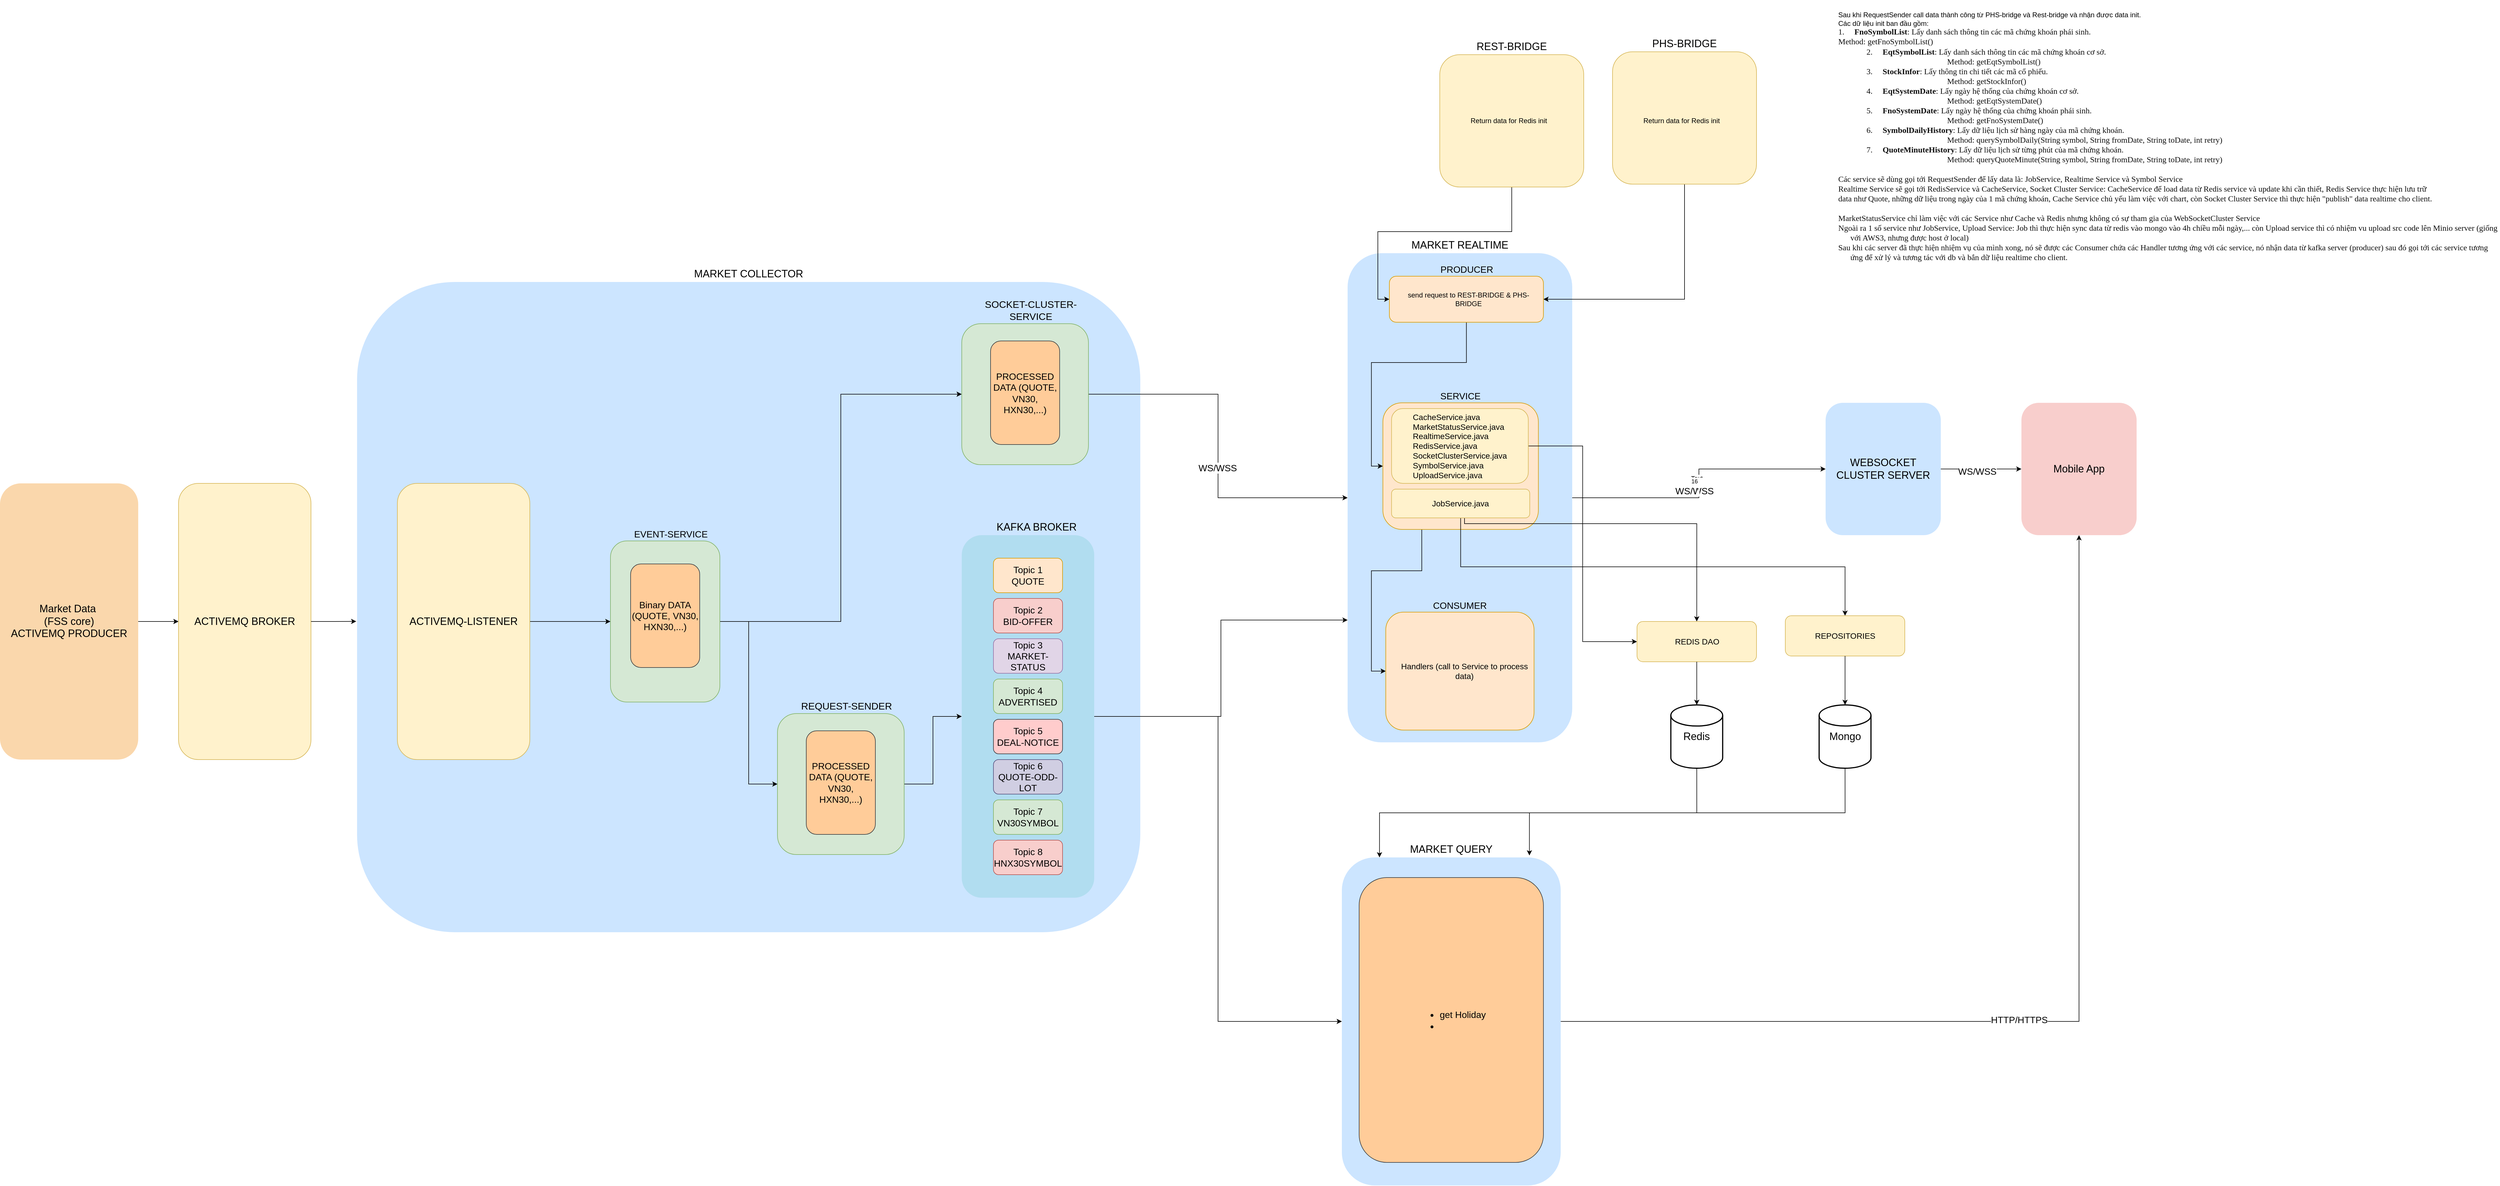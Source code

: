 <mxfile version="24.7.6">
  <diagram name="Page-1" id="IwSSLwuOnNOyw23XbFBf">
    <mxGraphModel dx="1876" dy="2821" grid="1" gridSize="10" guides="1" tooltips="1" connect="1" arrows="1" fold="1" page="1" pageScale="1" pageWidth="850" pageHeight="1100" background="none" math="0" shadow="0">
      <root>
        <mxCell id="0" />
        <mxCell id="1" parent="0" />
        <mxCell id="Mps03B1op9807FFeRRug-32" value="MARKET COLLECTOR" style="rounded=1;whiteSpace=wrap;html=1;labelPosition=center;verticalLabelPosition=top;align=center;verticalAlign=bottom;fillColor=#cce5ff;strokeColor=none;fontSize=18;" parent="1" vertex="1">
          <mxGeometry x="-130" y="-1030" width="1360" height="1130" as="geometry" />
        </mxCell>
        <mxCell id="aQ8tFCb6InxpqliSWkUr-10" style="edgeStyle=orthogonalEdgeStyle;rounded=0;orthogonalLoop=1;jettySize=auto;html=1;exitX=1;exitY=0.5;exitDx=0;exitDy=0;entryX=0;entryY=0.5;entryDx=0;entryDy=0;" parent="1" source="Mps03B1op9807FFeRRug-23" target="Mps03B1op9807FFeRRug-27" edge="1">
          <mxGeometry relative="1" as="geometry" />
        </mxCell>
        <mxCell id="aQ8tFCb6InxpqliSWkUr-17" style="edgeStyle=orthogonalEdgeStyle;rounded=0;orthogonalLoop=1;jettySize=auto;html=1;exitX=1;exitY=0.5;exitDx=0;exitDy=0;entryX=0;entryY=0.5;entryDx=0;entryDy=0;" parent="1" source="Mps03B1op9807FFeRRug-23" target="aQ8tFCb6InxpqliSWkUr-11" edge="1">
          <mxGeometry relative="1" as="geometry" />
        </mxCell>
        <mxCell id="Mps03B1op9807FFeRRug-23" value="EVENT-SERVICE" style="rounded=1;whiteSpace=wrap;html=1;align=center;spacingLeft=20;labelPosition=center;verticalLabelPosition=top;verticalAlign=bottom;spacingTop=16;fillColor=#d5e8d4;strokeColor=#82b366;fontSize=16;" parent="1" vertex="1">
          <mxGeometry x="310" y="-580" width="190" height="280" as="geometry" />
        </mxCell>
        <mxCell id="aQ8tFCb6InxpqliSWkUr-16" style="edgeStyle=orthogonalEdgeStyle;rounded=0;orthogonalLoop=1;jettySize=auto;html=1;exitX=1;exitY=0.5;exitDx=0;exitDy=0;entryX=0;entryY=0.5;entryDx=0;entryDy=0;" parent="1" source="Mps03B1op9807FFeRRug-12" target="aQ8tFCb6InxpqliSWkUr-4" edge="1">
          <mxGeometry relative="1" as="geometry" />
        </mxCell>
        <mxCell id="ABIKayk7auJStOWmpBMS-6" style="edgeStyle=orthogonalEdgeStyle;rounded=0;orthogonalLoop=1;jettySize=auto;html=1;exitX=1;exitY=0.5;exitDx=0;exitDy=0;entryX=0;entryY=0.75;entryDx=0;entryDy=0;" parent="1" source="Mps03B1op9807FFeRRug-12" target="Mps03B1op9807FFeRRug-31" edge="1">
          <mxGeometry relative="1" as="geometry" />
        </mxCell>
        <mxCell id="Mps03B1op9807FFeRRug-12" value="KAFKA BROKER" style="rounded=1;whiteSpace=wrap;html=1;align=center;spacingLeft=30;labelPosition=center;verticalLabelPosition=top;verticalAlign=bottom;fillColor=#b1ddf0;strokeColor=none;fontSize=18;" parent="1" vertex="1">
          <mxGeometry x="920" y="-590" width="230" height="630" as="geometry" />
        </mxCell>
        <mxCell id="aQ8tFCb6InxpqliSWkUr-30" style="edgeStyle=orthogonalEdgeStyle;rounded=0;orthogonalLoop=1;jettySize=auto;html=1;exitX=1;exitY=0.5;exitDx=0;exitDy=0;entryX=0;entryY=0.5;entryDx=0;entryDy=0;" parent="1" source="Mps03B1op9807FFeRRug-1" target="aQ8tFCb6InxpqliSWkUr-20" edge="1">
          <mxGeometry relative="1" as="geometry" />
        </mxCell>
        <mxCell id="Mps03B1op9807FFeRRug-1" value="Market Data&amp;nbsp;&lt;br style=&quot;font-size: 18px;&quot;&gt;(FSS core)&lt;br&gt;ACTIVEMQ PRODUCER" style="rounded=1;whiteSpace=wrap;html=1;fillColor=#fad7ac;strokeColor=none;fontSize=18;" parent="1" vertex="1">
          <mxGeometry x="-750" y="-680" width="240" height="480" as="geometry" />
        </mxCell>
        <mxCell id="aQ8tFCb6InxpqliSWkUr-27" style="edgeStyle=orthogonalEdgeStyle;rounded=0;orthogonalLoop=1;jettySize=auto;html=1;exitX=1;exitY=0.5;exitDx=0;exitDy=0;entryX=0;entryY=0.5;entryDx=0;entryDy=0;" parent="1" source="Mps03B1op9807FFeRRug-2" target="Mps03B1op9807FFeRRug-23" edge="1">
          <mxGeometry relative="1" as="geometry" />
        </mxCell>
        <mxCell id="Mps03B1op9807FFeRRug-2" value="ACTIVEMQ-LISTENER" style="rounded=1;whiteSpace=wrap;html=1;fillColor=#fff2cc;strokeColor=#d6b656;fontSize=18;" parent="1" vertex="1">
          <mxGeometry x="-60" y="-680" width="230" height="480" as="geometry" />
        </mxCell>
        <mxCell id="Mps03B1op9807FFeRRug-3" value="Topic 1&lt;br style=&quot;font-size: 16px;&quot;&gt;QUOTE" style="rounded=1;whiteSpace=wrap;html=1;fillColor=#ffe6cc;strokeColor=#d79b00;fontSize=16;" parent="1" vertex="1">
          <mxGeometry x="975" y="-550" width="120" height="60" as="geometry" />
        </mxCell>
        <mxCell id="Mps03B1op9807FFeRRug-4" value="Topic 2&lt;br style=&quot;font-size: 16px;&quot;&gt;BID-OFFER" style="rounded=1;whiteSpace=wrap;html=1;fillColor=#f8cecc;strokeColor=#b85450;fontSize=16;" parent="1" vertex="1">
          <mxGeometry x="975" y="-480" width="120" height="60" as="geometry" />
        </mxCell>
        <mxCell id="Mps03B1op9807FFeRRug-5" value="Topic 4&lt;br style=&quot;font-size: 16px;&quot;&gt;ADVERTISED" style="rounded=1;whiteSpace=wrap;html=1;fillColor=#d5e8d4;strokeColor=#82b366;fontSize=16;" parent="1" vertex="1">
          <mxGeometry x="975" y="-340" width="120" height="60" as="geometry" />
        </mxCell>
        <mxCell id="Mps03B1op9807FFeRRug-6" value="Topic 5&lt;div style=&quot;font-size: 16px;&quot;&gt;DEAL-NOTICE&lt;/div&gt;" style="rounded=1;whiteSpace=wrap;html=1;fillColor=#ffcccc;strokeColor=#36393d;fontSize=16;" parent="1" vertex="1">
          <mxGeometry x="975" y="-270" width="120" height="60" as="geometry" />
        </mxCell>
        <mxCell id="Mps03B1op9807FFeRRug-7" value="Topic 3&lt;br style=&quot;font-size: 16px;&quot;&gt;MARKET-STATUS" style="rounded=1;whiteSpace=wrap;html=1;fillColor=#e1d5e7;strokeColor=#9673a6;fontSize=16;" parent="1" vertex="1">
          <mxGeometry x="975" y="-410" width="120" height="60" as="geometry" />
        </mxCell>
        <mxCell id="Mps03B1op9807FFeRRug-8" value="Topic 7&lt;br style=&quot;font-size: 16px;&quot;&gt;VN30SYMBOL" style="rounded=1;whiteSpace=wrap;html=1;fillColor=#d5e8d4;strokeColor=#82b366;fontSize=16;" parent="1" vertex="1">
          <mxGeometry x="975" y="-130" width="120" height="60" as="geometry" />
        </mxCell>
        <mxCell id="Mps03B1op9807FFeRRug-9" value="Topic 8&lt;br style=&quot;font-size: 16px;&quot;&gt;HNX30SYMBOL" style="rounded=1;whiteSpace=wrap;html=1;fillColor=#f8cecc;strokeColor=#b85450;fontSize=16;" parent="1" vertex="1">
          <mxGeometry x="975" y="-60" width="120" height="60" as="geometry" />
        </mxCell>
        <mxCell id="Mps03B1op9807FFeRRug-10" value="Topic 6&lt;br style=&quot;font-size: 16px;&quot;&gt;QUOTE-ODD-LOT" style="rounded=1;whiteSpace=wrap;html=1;fillColor=#d0cee2;strokeColor=#56517e;fontSize=16;" parent="1" vertex="1">
          <mxGeometry x="975" y="-200" width="120" height="60" as="geometry" />
        </mxCell>
        <mxCell id="aQ8tFCb6InxpqliSWkUr-15" style="edgeStyle=orthogonalEdgeStyle;rounded=0;orthogonalLoop=1;jettySize=auto;html=1;exitX=1;exitY=0.5;exitDx=0;exitDy=0;entryX=0;entryY=0.5;entryDx=0;entryDy=0;" parent="1" source="Mps03B1op9807FFeRRug-27" target="Mps03B1op9807FFeRRug-31" edge="1">
          <mxGeometry relative="1" as="geometry" />
        </mxCell>
        <mxCell id="zSeGYQOOE4H_qcUSw2iC-7" value="&lt;font style=&quot;font-size: 16px;&quot;&gt;WS/WSS&lt;/font&gt;" style="edgeLabel;html=1;align=center;verticalAlign=middle;resizable=0;points=[];labelBackgroundColor=default;" parent="aQ8tFCb6InxpqliSWkUr-15" vertex="1" connectable="0">
          <mxGeometry x="0.12" y="-1" relative="1" as="geometry">
            <mxPoint as="offset" />
          </mxGeometry>
        </mxCell>
        <mxCell id="Mps03B1op9807FFeRRug-27" value="SOCKET-CLUSTER-SERVICE" style="rounded=1;whiteSpace=wrap;html=1;align=center;spacingLeft=20;labelPosition=center;verticalLabelPosition=top;verticalAlign=bottom;spacingTop=16;fillColor=#d5e8d4;strokeColor=#82b366;fontSize=17;" parent="1" vertex="1">
          <mxGeometry x="920" y="-957.5" width="220" height="245" as="geometry" />
        </mxCell>
        <mxCell id="Mps03B1op9807FFeRRug-21" value="PROCESSED DATA (QUOTE, VN30, HXN30,...)" style="rounded=1;whiteSpace=wrap;html=1;fillColor=#ffcc99;strokeColor=#36393d;fontSize=16;" parent="1" vertex="1">
          <mxGeometry x="970" y="-927.5" width="120" height="180" as="geometry" />
        </mxCell>
        <mxCell id="Mps03B1op9807FFeRRug-30" value="Binary DATA (QUOTE, VN30, HXN30,...)" style="rounded=1;whiteSpace=wrap;html=1;fillColor=#ffcc99;strokeColor=#36393d;fontSize=16;" parent="1" vertex="1">
          <mxGeometry x="345" y="-540" width="120" height="180" as="geometry" />
        </mxCell>
        <mxCell id="zSeGYQOOE4H_qcUSw2iC-9" style="edgeStyle=orthogonalEdgeStyle;rounded=0;orthogonalLoop=1;jettySize=auto;html=1;exitX=1;exitY=0.5;exitDx=0;exitDy=0;entryX=0;entryY=0.5;entryDx=0;entryDy=0;" parent="1" source="Mps03B1op9807FFeRRug-31" target="zSeGYQOOE4H_qcUSw2iC-8" edge="1">
          <mxGeometry relative="1" as="geometry" />
        </mxCell>
        <mxCell id="zSeGYQOOE4H_qcUSw2iC-10" value="Text" style="edgeLabel;html=1;align=center;verticalAlign=middle;resizable=0;points=[];" parent="zSeGYQOOE4H_qcUSw2iC-9" vertex="1" connectable="0">
          <mxGeometry x="0.037" y="4" relative="1" as="geometry">
            <mxPoint as="offset" />
          </mxGeometry>
        </mxCell>
        <mxCell id="zSeGYQOOE4H_qcUSw2iC-11" value="&lt;font style=&quot;font-size: 10px;&quot;&gt;16&lt;/font&gt;&lt;div style=&quot;font-size: 16px;&quot;&gt;&lt;font style=&quot;font-size: 16px;&quot;&gt;WS/WSS&lt;/font&gt;&lt;/div&gt;" style="edgeLabel;html=1;align=center;verticalAlign=middle;resizable=0;points=[];" parent="zSeGYQOOE4H_qcUSw2iC-9" vertex="1" connectable="0">
          <mxGeometry x="-0.025" y="6" relative="1" as="geometry">
            <mxPoint x="-2" as="offset" />
          </mxGeometry>
        </mxCell>
        <mxCell id="ABIKayk7auJStOWmpBMS-3" value="`" style="edgeLabel;html=1;align=center;verticalAlign=middle;resizable=0;points=[];" parent="zSeGYQOOE4H_qcUSw2iC-9" vertex="1" connectable="0">
          <mxGeometry x="-0.025" y="-7" relative="1" as="geometry">
            <mxPoint x="-8" y="7" as="offset" />
          </mxGeometry>
        </mxCell>
        <mxCell id="Mps03B1op9807FFeRRug-31" value="MARKET REALTIME" style="rounded=1;whiteSpace=wrap;html=1;fillColor=#cce5ff;strokeColor=none;fontSize=18;labelPosition=center;verticalLabelPosition=top;align=center;verticalAlign=bottom;" parent="1" vertex="1">
          <mxGeometry x="1590" y="-1080" width="390" height="850" as="geometry" />
        </mxCell>
        <mxCell id="zSeGYQOOE4H_qcUSw2iC-15" style="edgeStyle=orthogonalEdgeStyle;rounded=0;orthogonalLoop=1;jettySize=auto;html=1;exitX=1;exitY=0.5;exitDx=0;exitDy=0;entryX=0.5;entryY=1;entryDx=0;entryDy=0;" parent="1" source="aQ8tFCb6InxpqliSWkUr-4" target="zSeGYQOOE4H_qcUSw2iC-12" edge="1">
          <mxGeometry relative="1" as="geometry" />
        </mxCell>
        <mxCell id="zSeGYQOOE4H_qcUSw2iC-16" value="&lt;font style=&quot;font-size: 16px;&quot;&gt;HTTP/HTTPS&lt;/font&gt;" style="edgeLabel;html=1;align=center;verticalAlign=middle;resizable=0;points=[];" parent="zSeGYQOOE4H_qcUSw2iC-15" vertex="1" connectable="0">
          <mxGeometry x="-0.088" y="3" relative="1" as="geometry">
            <mxPoint as="offset" />
          </mxGeometry>
        </mxCell>
        <mxCell id="aQ8tFCb6InxpqliSWkUr-4" value="MARKET QUERY" style="rounded=1;whiteSpace=wrap;html=1;fillColor=#cce5ff;strokeColor=none;fontSize=18;labelPosition=center;verticalLabelPosition=top;align=center;verticalAlign=bottom;" parent="1" vertex="1">
          <mxGeometry x="1580" y="-30" width="380" height="570" as="geometry" />
        </mxCell>
        <mxCell id="aQ8tFCb6InxpqliSWkUr-19" style="edgeStyle=orthogonalEdgeStyle;rounded=0;orthogonalLoop=1;jettySize=auto;html=1;exitX=1;exitY=0.5;exitDx=0;exitDy=0;" parent="1" source="aQ8tFCb6InxpqliSWkUr-11" target="Mps03B1op9807FFeRRug-12" edge="1">
          <mxGeometry relative="1" as="geometry" />
        </mxCell>
        <mxCell id="aQ8tFCb6InxpqliSWkUr-11" value="REQUEST-SENDER" style="rounded=1;whiteSpace=wrap;html=1;align=center;spacingLeft=20;labelPosition=center;verticalLabelPosition=top;verticalAlign=bottom;spacingTop=16;fillColor=#d5e8d4;strokeColor=#82b366;fontSize=17;" parent="1" vertex="1">
          <mxGeometry x="600" y="-280" width="220" height="245" as="geometry" />
        </mxCell>
        <mxCell id="aQ8tFCb6InxpqliSWkUr-12" value="PROCESSED DATA (QUOTE, VN30, HXN30,...)" style="rounded=1;whiteSpace=wrap;html=1;fillColor=#ffcc99;strokeColor=#36393d;fontSize=16;" parent="1" vertex="1">
          <mxGeometry x="650" y="-250" width="120" height="180" as="geometry" />
        </mxCell>
        <mxCell id="aQ8tFCb6InxpqliSWkUr-20" value="ACTIVEMQ BROKER" style="rounded=1;whiteSpace=wrap;html=1;fillColor=#fff2cc;strokeColor=#d6b656;fontSize=18;" parent="1" vertex="1">
          <mxGeometry x="-440" y="-680" width="230" height="480" as="geometry" />
        </mxCell>
        <mxCell id="aQ8tFCb6InxpqliSWkUr-34" style="edgeStyle=orthogonalEdgeStyle;rounded=0;orthogonalLoop=1;jettySize=auto;html=1;exitX=1;exitY=0.5;exitDx=0;exitDy=0;entryX=-0.001;entryY=0.522;entryDx=0;entryDy=0;entryPerimeter=0;" parent="1" source="aQ8tFCb6InxpqliSWkUr-20" target="Mps03B1op9807FFeRRug-32" edge="1">
          <mxGeometry relative="1" as="geometry" />
        </mxCell>
        <mxCell id="zSeGYQOOE4H_qcUSw2iC-13" style="edgeStyle=orthogonalEdgeStyle;rounded=0;orthogonalLoop=1;jettySize=auto;html=1;exitX=1;exitY=0.5;exitDx=0;exitDy=0;" parent="1" source="zSeGYQOOE4H_qcUSw2iC-8" target="zSeGYQOOE4H_qcUSw2iC-12" edge="1">
          <mxGeometry relative="1" as="geometry" />
        </mxCell>
        <mxCell id="zSeGYQOOE4H_qcUSw2iC-14" value="&lt;span style=&quot;font-size: 16px;&quot;&gt;WS/WSS&lt;/span&gt;" style="edgeLabel;html=1;align=center;verticalAlign=middle;resizable=0;points=[];" parent="zSeGYQOOE4H_qcUSw2iC-13" vertex="1" connectable="0">
          <mxGeometry x="-0.103" y="-4" relative="1" as="geometry">
            <mxPoint as="offset" />
          </mxGeometry>
        </mxCell>
        <mxCell id="zSeGYQOOE4H_qcUSw2iC-8" value="WEBSOCKET CLUSTER SERVER" style="rounded=1;whiteSpace=wrap;html=1;fillColor=#cce5ff;strokeColor=none;fontSize=18;labelPosition=center;verticalLabelPosition=middle;align=center;verticalAlign=middle;" parent="1" vertex="1">
          <mxGeometry x="2420" y="-820" width="200" height="230" as="geometry" />
        </mxCell>
        <mxCell id="zSeGYQOOE4H_qcUSw2iC-12" value="Mobile App" style="rounded=1;whiteSpace=wrap;html=1;fillColor=#f8cecc;strokeColor=none;fontSize=18;labelPosition=center;verticalLabelPosition=middle;align=center;verticalAlign=middle;" parent="1" vertex="1">
          <mxGeometry x="2760" y="-820" width="200" height="230" as="geometry" />
        </mxCell>
        <mxCell id="XGZtYdFcgU8wFTMK9hqy-3" value="&lt;font style=&quot;font-size: 18px;&quot;&gt;Mongo&lt;/font&gt;" style="strokeWidth=2;html=1;shape=mxgraph.flowchart.database;whiteSpace=wrap;" parent="1" vertex="1">
          <mxGeometry x="2408.75" y="-295" width="90" height="110" as="geometry" />
        </mxCell>
        <mxCell id="XGZtYdFcgU8wFTMK9hqy-4" value="&lt;font style=&quot;font-size: 18px;&quot;&gt;Redis&lt;/font&gt;" style="strokeWidth=2;html=1;shape=mxgraph.flowchart.database;whiteSpace=wrap;" parent="1" vertex="1">
          <mxGeometry x="2151.25" y="-295" width="90" height="110" as="geometry" />
        </mxCell>
        <mxCell id="ABIKayk7auJStOWmpBMS-14" style="edgeStyle=orthogonalEdgeStyle;rounded=0;orthogonalLoop=1;jettySize=auto;html=1;exitX=0.5;exitY=1;exitDx=0;exitDy=0;exitPerimeter=0;entryX=0.172;entryY=0;entryDx=0;entryDy=0;entryPerimeter=0;" parent="1" source="XGZtYdFcgU8wFTMK9hqy-4" target="aQ8tFCb6InxpqliSWkUr-4" edge="1">
          <mxGeometry relative="1" as="geometry" />
        </mxCell>
        <mxCell id="ABIKayk7auJStOWmpBMS-17" style="edgeStyle=orthogonalEdgeStyle;rounded=0;orthogonalLoop=1;jettySize=auto;html=1;exitX=0.5;exitY=1;exitDx=0;exitDy=0;exitPerimeter=0;entryX=0.857;entryY=-0.006;entryDx=0;entryDy=0;entryPerimeter=0;" parent="1" source="XGZtYdFcgU8wFTMK9hqy-3" target="aQ8tFCb6InxpqliSWkUr-4" edge="1">
          <mxGeometry relative="1" as="geometry" />
        </mxCell>
        <mxCell id="ABIKayk7auJStOWmpBMS-19" value="&lt;ul&gt;&lt;li&gt;get Holiday&lt;/li&gt;&lt;li&gt;&lt;br&gt;&lt;/li&gt;&lt;/ul&gt;" style="rounded=1;whiteSpace=wrap;html=1;fillColor=#ffcc99;strokeColor=#36393d;fontSize=16;align=center;labelPosition=center;verticalLabelPosition=middle;verticalAlign=middle;" parent="1" vertex="1">
          <mxGeometry x="1610" y="5" width="320" height="495" as="geometry" />
        </mxCell>
        <mxCell id="EN0YbfRdXz3RbSVtI-ss-12" style="edgeStyle=orthogonalEdgeStyle;rounded=0;orthogonalLoop=1;jettySize=auto;html=1;exitX=0.5;exitY=1;exitDx=0;exitDy=0;entryX=0;entryY=0.5;entryDx=0;entryDy=0;" edge="1" parent="1" source="EN0YbfRdXz3RbSVtI-ss-1" target="EN0YbfRdXz3RbSVtI-ss-3">
          <mxGeometry relative="1" as="geometry" />
        </mxCell>
        <mxCell id="EN0YbfRdXz3RbSVtI-ss-1" value="REST-BRIDGE" style="rounded=1;whiteSpace=wrap;html=1;fillColor=#fff2cc;strokeColor=#d6b656;fontSize=18;labelPosition=center;verticalLabelPosition=top;align=center;verticalAlign=bottom;" vertex="1" parent="1">
          <mxGeometry x="1750" y="-1425" width="250" height="230" as="geometry" />
        </mxCell>
        <mxCell id="EN0YbfRdXz3RbSVtI-ss-11" style="edgeStyle=orthogonalEdgeStyle;rounded=0;orthogonalLoop=1;jettySize=auto;html=1;exitX=0.5;exitY=1;exitDx=0;exitDy=0;entryX=1;entryY=0.5;entryDx=0;entryDy=0;" edge="1" parent="1" source="EN0YbfRdXz3RbSVtI-ss-2" target="EN0YbfRdXz3RbSVtI-ss-3">
          <mxGeometry relative="1" as="geometry" />
        </mxCell>
        <mxCell id="EN0YbfRdXz3RbSVtI-ss-2" value="PHS-BRIDGE" style="rounded=1;whiteSpace=wrap;html=1;fillColor=#fff2cc;strokeColor=#d6b656;fontSize=18;labelPosition=center;verticalLabelPosition=top;align=center;verticalAlign=bottom;" vertex="1" parent="1">
          <mxGeometry x="2050" y="-1430" width="250" height="230" as="geometry" />
        </mxCell>
        <mxCell id="EN0YbfRdXz3RbSVtI-ss-38" style="edgeStyle=orthogonalEdgeStyle;rounded=0;orthogonalLoop=1;jettySize=auto;html=1;exitX=0.5;exitY=1;exitDx=0;exitDy=0;entryX=0;entryY=0.5;entryDx=0;entryDy=0;" edge="1" parent="1" source="EN0YbfRdXz3RbSVtI-ss-3" target="EN0YbfRdXz3RbSVtI-ss-4">
          <mxGeometry relative="1" as="geometry" />
        </mxCell>
        <mxCell id="EN0YbfRdXz3RbSVtI-ss-3" value="PRODUCER" style="rounded=1;whiteSpace=wrap;html=1;fillColor=#ffe6cc;strokeColor=#d79b00;fontSize=16;labelPosition=center;verticalLabelPosition=top;align=center;verticalAlign=bottom;" vertex="1" parent="1">
          <mxGeometry x="1662.5" y="-1040" width="267.5" height="80" as="geometry" />
        </mxCell>
        <mxCell id="EN0YbfRdXz3RbSVtI-ss-39" style="edgeStyle=orthogonalEdgeStyle;rounded=0;orthogonalLoop=1;jettySize=auto;html=1;exitX=0.25;exitY=1;exitDx=0;exitDy=0;entryX=0;entryY=0.5;entryDx=0;entryDy=0;" edge="1" parent="1" source="EN0YbfRdXz3RbSVtI-ss-4" target="EN0YbfRdXz3RbSVtI-ss-5">
          <mxGeometry relative="1" as="geometry" />
        </mxCell>
        <mxCell id="EN0YbfRdXz3RbSVtI-ss-4" value="SERVICE" style="rounded=1;whiteSpace=wrap;html=1;fillColor=#ffe6cc;strokeColor=#d79b00;fontSize=16;labelPosition=center;verticalLabelPosition=top;align=center;verticalAlign=bottom;" vertex="1" parent="1">
          <mxGeometry x="1651.25" y="-820" width="270" height="220" as="geometry" />
        </mxCell>
        <mxCell id="EN0YbfRdXz3RbSVtI-ss-5" value="CONSUMER" style="rounded=1;whiteSpace=wrap;html=1;fillColor=#ffe6cc;strokeColor=#d79b00;fontSize=16;labelPosition=center;verticalLabelPosition=top;align=center;verticalAlign=bottom;" vertex="1" parent="1">
          <mxGeometry x="1656.25" y="-456.25" width="257.5" height="205" as="geometry" />
        </mxCell>
        <mxCell id="EN0YbfRdXz3RbSVtI-ss-6" value="Return data for Redis init" style="whiteSpace=wrap;html=1;aspect=fixed;fillColor=#fff2cc;strokeColor=none;" vertex="1" parent="1">
          <mxGeometry x="1780" y="-1400" width="180" height="180" as="geometry" />
        </mxCell>
        <mxCell id="EN0YbfRdXz3RbSVtI-ss-7" value="Return data for Redis init" style="whiteSpace=wrap;html=1;aspect=fixed;fillColor=#fff2cc;strokeColor=none;" vertex="1" parent="1">
          <mxGeometry x="2080" y="-1400" width="180" height="180" as="geometry" />
        </mxCell>
        <mxCell id="EN0YbfRdXz3RbSVtI-ss-9" value="send request to REST-BRIDGE &amp;amp; PHS-BRIDGE" style="rounded=0;whiteSpace=wrap;html=1;fillColor=none;strokeColor=none;" vertex="1" parent="1">
          <mxGeometry x="1680" y="-1030" width="240" height="60" as="geometry" />
        </mxCell>
        <mxCell id="EN0YbfRdXz3RbSVtI-ss-18" value="Handlers (call to Service to process data)" style="rounded=0;whiteSpace=wrap;html=1;fillColor=none;strokeColor=none;fontSize=14;" vertex="1" parent="1">
          <mxGeometry x="1672.5" y="-437.5" width="240" height="167.5" as="geometry" />
        </mxCell>
        <mxCell id="EN0YbfRdXz3RbSVtI-ss-27" style="edgeStyle=orthogonalEdgeStyle;rounded=0;orthogonalLoop=1;jettySize=auto;html=1;exitX=1;exitY=0.5;exitDx=0;exitDy=0;entryX=0;entryY=0.5;entryDx=0;entryDy=0;" edge="1" parent="1" source="EN0YbfRdXz3RbSVtI-ss-20" target="EN0YbfRdXz3RbSVtI-ss-23">
          <mxGeometry relative="1" as="geometry" />
        </mxCell>
        <mxCell id="EN0YbfRdXz3RbSVtI-ss-20" value="&lt;p style=&quot;margin: 0cm; text-align: start; font-size: 14px;&quot; class=&quot;MsoNormal&quot;&gt;&lt;font style=&quot;font-size: 14px;&quot; face=&quot;Helvetica&quot;&gt;CacheService.java&lt;/font&gt;&lt;/p&gt;&lt;p style=&quot;margin: 0cm; text-align: start; font-size: 14px;&quot; class=&quot;MsoNormal&quot;&gt;&lt;font style=&quot;font-size: 14px;&quot;&gt;MarketStatusService.java&lt;/font&gt;&lt;/p&gt;&lt;p style=&quot;margin: 0cm; text-align: start; font-size: 14px;&quot; class=&quot;MsoNormal&quot;&gt;&lt;font style=&quot;font-size: 14px;&quot;&gt;RealtimeService.java&lt;/font&gt;&lt;/p&gt;&lt;p style=&quot;margin: 0cm; text-align: start; font-size: 14px;&quot; class=&quot;MsoNormal&quot;&gt;&lt;font style=&quot;font-size: 14px;&quot; face=&quot;Helvetica&quot;&gt;RedisService.java&lt;/font&gt;&lt;/p&gt;&lt;p style=&quot;margin: 0cm; text-align: start; font-size: 14px;&quot; class=&quot;MsoNormal&quot;&gt;&lt;font style=&quot;font-size: 14px;&quot; face=&quot;Helvetica&quot;&gt;SocketClusterService.java&lt;/font&gt;&lt;/p&gt;&lt;p style=&quot;margin: 0cm; text-align: start; font-size: 14px;&quot; class=&quot;MsoNormal&quot;&gt;&lt;font style=&quot;font-size: 14px;&quot; face=&quot;Helvetica&quot;&gt;SymbolService.java&lt;/font&gt;&lt;/p&gt;&lt;p style=&quot;margin: 0cm; text-align: start; font-size: 14px;&quot; class=&quot;MsoNormal&quot;&gt;&lt;font style=&quot;font-size: 14px;&quot; face=&quot;Helvetica&quot;&gt;UploadService.java&lt;/font&gt;&lt;/p&gt;" style="rounded=1;whiteSpace=wrap;html=1;fillColor=#fff2cc;strokeColor=#d6b656;" vertex="1" parent="1">
          <mxGeometry x="1666.25" y="-810" width="237.5" height="130" as="geometry" />
        </mxCell>
        <mxCell id="EN0YbfRdXz3RbSVtI-ss-21" value="&lt;font face=&quot;Helvetica&quot;&gt;Sau khi RequestSender call data thành công từ PHS-bridge và Rest-bridge và nhận được data init.&amp;nbsp;&lt;br&gt;Các dữ liệu init ban đầu gồm:&amp;nbsp;&lt;/font&gt;&lt;div&gt;&lt;font face=&quot;dBPnaZ6xzx_jzLTWl2H6&quot;&gt;&lt;span style=&quot;background-color: initial; color: rgb(14, 14, 14); font-size: 14px; text-indent: -21px; font-variant-numeric: normal; font-variant-east-asian: normal; font-variant-alternates: normal; font-size-adjust: none; font-kerning: auto; font-optical-sizing: auto; font-feature-settings: normal; font-variation-settings: normal; font-variant-position: normal; font-stretch: normal; line-height: normal;&quot; class=&quot;s1&quot;&gt;1.&lt;span style=&quot;white-space: pre;&quot; class=&quot;Apple-tab-span&quot;&gt;&#x9;&lt;/span&gt;&lt;/span&gt;&lt;b style=&quot;background-color: initial; color: rgb(14, 14, 14); font-size: 14px; text-indent: -21px;&quot;&gt;FnoSymbolList&lt;/b&gt;&lt;span style=&quot;background-color: initial; color: rgb(14, 14, 14); font-size: 14px; text-indent: -21px;&quot;&gt;: Lấy danh sách thông tin các mã chứng khoán phái sinh.&lt;/span&gt;&lt;/font&gt;&lt;/div&gt;&lt;div&gt;&lt;font face=&quot;dBPnaZ6xzx_jzLTWl2H6&quot;&gt;&lt;span style=&quot;background-color: initial; color: rgb(14, 14, 14); font-size: 14px; text-indent: -33px; font-variant-numeric: normal; font-variant-east-asian: normal; font-variant-alternates: normal; font-size-adjust: none; font-kerning: auto; font-optical-sizing: auto; font-feature-settings: normal; font-variation-settings: normal; font-variant-position: normal; font-stretch: normal; line-height: normal;&quot; class=&quot;s2&quot;&gt;Method: &lt;/span&gt;&lt;span style=&quot;background-color: initial; color: rgb(14, 14, 14); font-size: 14px; text-indent: -33px;&quot;&gt;getFnoSymbolList()&lt;/span&gt;&lt;/font&gt;&lt;/div&gt;&lt;div&gt;&lt;p style=&quot;margin: 0px 0px 0px 21px; text-indent: -21px; font-variant-numeric: normal; font-variant-east-asian: normal; font-variant-alternates: normal; font-size-adjust: none; font-kerning: auto; font-optical-sizing: auto; font-feature-settings: normal; font-variation-settings: normal; font-variant-position: normal; font-stretch: normal; font-size: 14px; line-height: normal; color: rgb(14, 14, 14);&quot; class=&quot;p1&quot;&gt;&lt;font face=&quot;dBPnaZ6xzx_jzLTWl2H6&quot;&gt;&lt;span style=&quot;font-variant-numeric: normal; font-variant-east-asian: normal; font-variant-alternates: normal; font-size-adjust: none; font-kerning: auto; font-optical-sizing: auto; font-feature-settings: normal; font-variation-settings: normal; font-variant-position: normal; font-stretch: normal; line-height: normal;&quot; class=&quot;s1&quot;&gt;&lt;span style=&quot;white-space: pre;&quot; class=&quot;Apple-tab-span&quot;&gt;&#x9;&lt;/span&gt;2.&lt;span style=&quot;white-space: pre;&quot; class=&quot;Apple-tab-span&quot;&gt;&#x9;&lt;/span&gt;&lt;/span&gt;&lt;b&gt;EqtSymbolList&lt;/b&gt;: Lấy danh sách thông tin các mã chứng khoán cơ sở.&lt;/font&gt;&lt;/p&gt;&lt;p style=&quot;margin: 0px 0px 0px 21px; text-indent: -21px; font-variant-numeric: normal; font-variant-east-asian: normal; font-variant-alternates: normal; font-size-adjust: none; font-kerning: auto; font-optical-sizing: auto; font-feature-settings: normal; font-variation-settings: normal; font-variant-position: normal; font-stretch: normal; font-size: 14px; line-height: normal; color: rgb(14, 14, 14);&quot; class=&quot;p1&quot;&gt;&lt;font face=&quot;dBPnaZ6xzx_jzLTWl2H6&quot;&gt;&lt;span style=&quot;text-indent: -33px; background-color: initial; font-variant-numeric: normal; font-variant-east-asian: normal; font-variant-alternates: normal; font-size-adjust: none; font-kerning: auto; font-optical-sizing: auto; font-feature-settings: normal; font-variation-settings: normal; font-variant-position: normal; font-stretch: normal; line-height: normal;&quot; class=&quot;s2&quot;&gt;&lt;span style=&quot;white-space: pre;&quot;&gt;&#x9;&lt;span style=&quot;white-space: pre;&quot;&gt;&#x9;&lt;/span&gt;&lt;span style=&quot;white-space: pre;&quot;&gt;&#x9;&lt;/span&gt;&lt;span style=&quot;white-space: pre;&quot;&gt;&#x9;&lt;/span&gt;&lt;span style=&quot;white-space: pre;&quot;&gt;&#x9;&lt;/span&gt;&lt;span style=&quot;white-space: pre;&quot;&gt;&#x9;&lt;/span&gt;&lt;/span&gt;Method: &lt;/span&gt;&lt;span style=&quot;text-indent: -33px; background-color: initial;&quot;&gt;getEqtSymbolList()&lt;/span&gt;&lt;/font&gt;&lt;/p&gt;&lt;p style=&quot;margin: 0px 0px 0px 21px; text-indent: -21px; font-variant-numeric: normal; font-variant-east-asian: normal; font-variant-alternates: normal; font-size-adjust: none; font-kerning: auto; font-optical-sizing: auto; font-feature-settings: normal; font-variation-settings: normal; font-variant-position: normal; font-stretch: normal; font-size: 14px; line-height: normal; color: rgb(14, 14, 14);&quot; class=&quot;p1&quot;&gt;&lt;font face=&quot;dBPnaZ6xzx_jzLTWl2H6&quot;&gt;&lt;span style=&quot;font-variant-numeric: normal; font-variant-east-asian: normal; font-variant-alternates: normal; font-size-adjust: none; font-kerning: auto; font-optical-sizing: auto; font-feature-settings: normal; font-variation-settings: normal; font-variant-position: normal; font-stretch: normal; line-height: normal;&quot; class=&quot;s1&quot;&gt;&lt;span style=&quot;white-space: pre;&quot; class=&quot;Apple-tab-span&quot;&gt;&#x9;&lt;/span&gt;3.&lt;span style=&quot;white-space: pre;&quot; class=&quot;Apple-tab-span&quot;&gt;&#x9;&lt;/span&gt;&lt;/span&gt;&lt;b&gt;StockInfor&lt;/b&gt;: Lấy thông tin chi tiết các mã cổ phiếu.&lt;/font&gt;&lt;/p&gt;&lt;p style=&quot;margin: 0px 0px 0px 21px; text-indent: -21px; font-variant-numeric: normal; font-variant-east-asian: normal; font-variant-alternates: normal; font-size-adjust: none; font-kerning: auto; font-optical-sizing: auto; font-feature-settings: normal; font-variation-settings: normal; font-variant-position: normal; font-stretch: normal; font-size: 14px; line-height: normal; color: rgb(14, 14, 14);&quot; class=&quot;p1&quot;&gt;&lt;font face=&quot;dBPnaZ6xzx_jzLTWl2H6&quot;&gt;&lt;span style=&quot;text-indent: -33px; background-color: initial; font-variant-numeric: normal; font-variant-east-asian: normal; font-variant-alternates: normal; font-size-adjust: none; font-kerning: auto; font-optical-sizing: auto; font-feature-settings: normal; font-variation-settings: normal; font-variant-position: normal; font-stretch: normal; line-height: normal;&quot; class=&quot;s2&quot;&gt;&lt;span style=&quot;white-space: pre;&quot;&gt;&#x9;&lt;/span&gt;&lt;span style=&quot;white-space: pre;&quot;&gt;&#x9;&lt;/span&gt;&lt;span style=&quot;white-space: pre;&quot;&gt;&#x9;&lt;/span&gt;&lt;span style=&quot;white-space: pre;&quot;&gt;&#x9;&lt;/span&gt;&lt;span style=&quot;white-space: pre;&quot;&gt;&#x9;&lt;/span&gt;&lt;span style=&quot;white-space: pre;&quot;&gt;&#x9;&lt;/span&gt;Method: &lt;/span&gt;&lt;span style=&quot;text-indent: -33px; background-color: initial;&quot;&gt;getStockInfor()&lt;/span&gt;&lt;/font&gt;&lt;/p&gt;&lt;p style=&quot;margin: 0px 0px 0px 21px; text-indent: -21px; font-variant-numeric: normal; font-variant-east-asian: normal; font-variant-alternates: normal; font-size-adjust: none; font-kerning: auto; font-optical-sizing: auto; font-feature-settings: normal; font-variation-settings: normal; font-variant-position: normal; font-stretch: normal; font-size: 14px; line-height: normal; color: rgb(14, 14, 14);&quot; class=&quot;p1&quot;&gt;&lt;font face=&quot;dBPnaZ6xzx_jzLTWl2H6&quot;&gt;&lt;span style=&quot;font-variant-numeric: normal; font-variant-east-asian: normal; font-variant-alternates: normal; font-size-adjust: none; font-kerning: auto; font-optical-sizing: auto; font-feature-settings: normal; font-variation-settings: normal; font-variant-position: normal; font-stretch: normal; line-height: normal;&quot; class=&quot;s1&quot;&gt;&lt;span style=&quot;white-space: pre;&quot; class=&quot;Apple-tab-span&quot;&gt;&#x9;&lt;/span&gt;4.&lt;span style=&quot;white-space: pre;&quot; class=&quot;Apple-tab-span&quot;&gt;&#x9;&lt;/span&gt;&lt;/span&gt;&lt;b&gt;EqtSystemDate&lt;/b&gt;: Lấy ngày hệ thống của chứng khoán cơ sở.&lt;/font&gt;&lt;/p&gt;&lt;p style=&quot;margin: 0px 0px 0px 21px; text-indent: -21px; font-variant-numeric: normal; font-variant-east-asian: normal; font-variant-alternates: normal; font-size-adjust: none; font-kerning: auto; font-optical-sizing: auto; font-feature-settings: normal; font-variation-settings: normal; font-variant-position: normal; font-stretch: normal; font-size: 14px; line-height: normal; color: rgb(14, 14, 14);&quot; class=&quot;p1&quot;&gt;&lt;font face=&quot;dBPnaZ6xzx_jzLTWl2H6&quot;&gt;&lt;span style=&quot;background-color: initial; text-indent: -33px; font-variant-numeric: normal; font-variant-east-asian: normal; font-variant-alternates: normal; font-size-adjust: none; font-kerning: auto; font-optical-sizing: auto; font-feature-settings: normal; font-variation-settings: normal; font-variant-position: normal; font-stretch: normal; line-height: normal;&quot; class=&quot;s2&quot;&gt;&lt;span style=&quot;white-space: pre;&quot;&gt;&#x9;&lt;/span&gt;&lt;span style=&quot;white-space: pre;&quot;&gt;&#x9;&lt;/span&gt;&lt;span style=&quot;white-space: pre;&quot;&gt;&#x9;&lt;/span&gt;&lt;span style=&quot;white-space: pre;&quot;&gt;&#x9;&lt;span style=&quot;white-space: pre;&quot;&gt;&#x9;&lt;/span&gt;&lt;span style=&quot;white-space: pre;&quot;&gt;&#x9;&lt;/span&gt;&lt;/span&gt;Method: &lt;/span&gt;&lt;span style=&quot;background-color: initial; text-indent: -33px;&quot;&gt;getEqtSystemDate()&lt;/span&gt;&lt;/font&gt;&lt;/p&gt;&lt;p style=&quot;margin: 0px 0px 0px 21px; text-indent: -21px; font-variant-numeric: normal; font-variant-east-asian: normal; font-variant-alternates: normal; font-size-adjust: none; font-kerning: auto; font-optical-sizing: auto; font-feature-settings: normal; font-variation-settings: normal; font-variant-position: normal; font-stretch: normal; font-size: 14px; line-height: normal; color: rgb(14, 14, 14);&quot; class=&quot;p1&quot;&gt;&lt;font face=&quot;dBPnaZ6xzx_jzLTWl2H6&quot;&gt;&lt;span style=&quot;font-variant-numeric: normal; font-variant-east-asian: normal; font-variant-alternates: normal; font-size-adjust: none; font-kerning: auto; font-optical-sizing: auto; font-feature-settings: normal; font-variation-settings: normal; font-variant-position: normal; font-stretch: normal; line-height: normal;&quot; class=&quot;s1&quot;&gt;&lt;span style=&quot;white-space: pre;&quot; class=&quot;Apple-tab-span&quot;&gt;&#x9;&lt;/span&gt;5.&lt;span style=&quot;white-space: pre;&quot; class=&quot;Apple-tab-span&quot;&gt;&#x9;&lt;/span&gt;&lt;/span&gt;&lt;b&gt;FnoSystemDate&lt;/b&gt;: Lấy ngày hệ thống của chứng khoán phái sinh.&lt;/font&gt;&lt;/p&gt;&lt;p style=&quot;margin: 0px 0px 0px 21px; text-indent: -21px; font-variant-numeric: normal; font-variant-east-asian: normal; font-variant-alternates: normal; font-size-adjust: none; font-kerning: auto; font-optical-sizing: auto; font-feature-settings: normal; font-variation-settings: normal; font-variant-position: normal; font-stretch: normal; font-size: 14px; line-height: normal; color: rgb(14, 14, 14);&quot; class=&quot;p1&quot;&gt;&lt;font face=&quot;dBPnaZ6xzx_jzLTWl2H6&quot;&gt;&lt;span style=&quot;text-indent: -33px; background-color: initial; font-variant-numeric: normal; font-variant-east-asian: normal; font-variant-alternates: normal; font-size-adjust: none; font-kerning: auto; font-optical-sizing: auto; font-feature-settings: normal; font-variation-settings: normal; font-variant-position: normal; font-stretch: normal; line-height: normal;&quot; class=&quot;s2&quot;&gt;&lt;span style=&quot;white-space: pre;&quot;&gt;&#x9;&lt;/span&gt;&lt;span style=&quot;white-space: pre;&quot;&gt;&#x9;&lt;/span&gt;&lt;span style=&quot;white-space: pre;&quot;&gt;&#x9;&lt;/span&gt;&lt;span style=&quot;white-space: pre;&quot;&gt;&#x9;&lt;/span&gt;&lt;span style=&quot;white-space: pre;&quot;&gt;&#x9;&lt;/span&gt;&lt;span style=&quot;white-space: pre;&quot;&gt;&#x9;&lt;/span&gt;Method: &lt;/span&gt;&lt;span style=&quot;text-indent: -33px; background-color: initial;&quot;&gt;getFnoSystemDate()&lt;/span&gt;&lt;/font&gt;&lt;/p&gt;&lt;p style=&quot;margin: 0px 0px 0px 21px; text-indent: -21px; font-variant-numeric: normal; font-variant-east-asian: normal; font-variant-alternates: normal; font-size-adjust: none; font-kerning: auto; font-optical-sizing: auto; font-feature-settings: normal; font-variation-settings: normal; font-variant-position: normal; font-stretch: normal; font-size: 14px; line-height: normal; color: rgb(14, 14, 14);&quot; class=&quot;p1&quot;&gt;&lt;font face=&quot;dBPnaZ6xzx_jzLTWl2H6&quot;&gt;&lt;span style=&quot;font-variant-numeric: normal; font-variant-east-asian: normal; font-variant-alternates: normal; font-size-adjust: none; font-kerning: auto; font-optical-sizing: auto; font-feature-settings: normal; font-variation-settings: normal; font-variant-position: normal; font-stretch: normal; line-height: normal;&quot; class=&quot;s1&quot;&gt;&lt;span style=&quot;white-space: pre;&quot; class=&quot;Apple-tab-span&quot;&gt;&#x9;&lt;/span&gt;6.&lt;span style=&quot;white-space: pre;&quot; class=&quot;Apple-tab-span&quot;&gt;&#x9;&lt;/span&gt;&lt;/span&gt;&lt;b&gt;SymbolDailyHistory&lt;/b&gt;: Lấy dữ liệu lịch sử hàng ngày của mã chứng khoán.&lt;/font&gt;&lt;/p&gt;&lt;p style=&quot;margin: 0px 0px 0px 21px; text-indent: -21px; font-variant-numeric: normal; font-variant-east-asian: normal; font-variant-alternates: normal; font-size-adjust: none; font-kerning: auto; font-optical-sizing: auto; font-feature-settings: normal; font-variation-settings: normal; font-variant-position: normal; font-stretch: normal; font-size: 14px; line-height: normal; color: rgb(14, 14, 14);&quot; class=&quot;p1&quot;&gt;&lt;font face=&quot;dBPnaZ6xzx_jzLTWl2H6&quot;&gt;&lt;span style=&quot;text-indent: -33px; background-color: initial; font-variant-numeric: normal; font-variant-east-asian: normal; font-variant-alternates: normal; font-size-adjust: none; font-kerning: auto; font-optical-sizing: auto; font-feature-settings: normal; font-variation-settings: normal; font-variant-position: normal; font-stretch: normal; line-height: normal;&quot; class=&quot;s2&quot;&gt;&lt;span style=&quot;white-space: pre;&quot;&gt;&#x9;&lt;/span&gt;&lt;span style=&quot;white-space: pre;&quot;&gt;&#x9;&lt;/span&gt;&lt;span style=&quot;white-space: pre;&quot;&gt;&#x9;&lt;/span&gt;&lt;span style=&quot;white-space: pre;&quot;&gt;&#x9;&lt;/span&gt;&lt;span style=&quot;white-space: pre;&quot;&gt;&#x9;&lt;/span&gt;&lt;span style=&quot;white-space: pre;&quot;&gt;&#x9;&lt;/span&gt;Method: &lt;/span&gt;&lt;span style=&quot;text-indent: -33px; background-color: initial;&quot;&gt;querySymbolDaily(String symbol, String fromDate, String toDate, int retry)&lt;/span&gt;&lt;/font&gt;&lt;/p&gt;&lt;p style=&quot;margin: 0px 0px 0px 21px; text-indent: -21px; font-variant-numeric: normal; font-variant-east-asian: normal; font-variant-alternates: normal; font-size-adjust: none; font-kerning: auto; font-optical-sizing: auto; font-feature-settings: normal; font-variation-settings: normal; font-variant-position: normal; font-stretch: normal; font-size: 14px; line-height: normal; color: rgb(14, 14, 14);&quot; class=&quot;p1&quot;&gt;&lt;font face=&quot;dBPnaZ6xzx_jzLTWl2H6&quot;&gt;&lt;span style=&quot;font-variant-numeric: normal; font-variant-east-asian: normal; font-variant-alternates: normal; font-size-adjust: none; font-kerning: auto; font-optical-sizing: auto; font-feature-settings: normal; font-variation-settings: normal; font-variant-position: normal; font-stretch: normal; line-height: normal;&quot; class=&quot;s1&quot;&gt;&lt;span style=&quot;white-space: pre;&quot; class=&quot;Apple-tab-span&quot;&gt;&#x9;&lt;/span&gt;7.&lt;span style=&quot;white-space: pre;&quot; class=&quot;Apple-tab-span&quot;&gt;&#x9;&lt;/span&gt;&lt;/span&gt;&lt;b&gt;QuoteMinuteHistory&lt;/b&gt;: Lấy dữ liệu lịch sử từng phút của mã chứng khoán.&lt;/font&gt;&lt;/p&gt;&lt;p style=&quot;margin: 0px 0px 0px 21px; text-indent: -21px; font-variant-numeric: normal; font-variant-east-asian: normal; font-variant-alternates: normal; font-size-adjust: none; font-kerning: auto; font-optical-sizing: auto; font-feature-settings: normal; font-variation-settings: normal; font-variant-position: normal; font-stretch: normal; font-size: 14px; line-height: normal; color: rgb(14, 14, 14);&quot; class=&quot;p1&quot;&gt;&lt;font face=&quot;dBPnaZ6xzx_jzLTWl2H6&quot;&gt;&lt;span style=&quot;text-indent: -33px; background-color: initial; font-variant-numeric: normal; font-variant-east-asian: normal; font-variant-alternates: normal; font-size-adjust: none; font-kerning: auto; font-optical-sizing: auto; font-feature-settings: normal; font-variation-settings: normal; font-variant-position: normal; font-stretch: normal; line-height: normal;&quot; class=&quot;s2&quot;&gt;&lt;span style=&quot;white-space: pre;&quot;&gt;&#x9;&lt;/span&gt;&lt;span style=&quot;white-space: pre;&quot;&gt;&#x9;&lt;/span&gt;&lt;span style=&quot;white-space: pre;&quot;&gt;&#x9;&lt;/span&gt;&lt;span style=&quot;white-space: pre;&quot;&gt;&#x9;&lt;/span&gt;&lt;span style=&quot;white-space: pre;&quot;&gt;&#x9;&lt;/span&gt;&lt;span style=&quot;white-space: pre;&quot;&gt;&#x9;&lt;/span&gt;Method: &lt;/span&gt;&lt;span style=&quot;text-indent: -33px; background-color: initial;&quot;&gt;queryQuoteMinute(String symbol, String fromDate, String toDate, int retry)&lt;/span&gt;&lt;/font&gt;&lt;/p&gt;&lt;p style=&quot;margin: 0px 0px 0px 21px; text-indent: -21px; font-variant-numeric: normal; font-variant-east-asian: normal; font-variant-alternates: normal; font-size-adjust: none; font-kerning: auto; font-optical-sizing: auto; font-feature-settings: normal; font-variation-settings: normal; font-variant-position: normal; font-stretch: normal; font-size: 14px; line-height: normal; color: rgb(14, 14, 14);&quot; class=&quot;p1&quot;&gt;&lt;span style=&quot;text-indent: -33px; background-color: initial;&quot;&gt;&lt;font face=&quot;dBPnaZ6xzx_jzLTWl2H6&quot;&gt;&lt;br&gt;&lt;/font&gt;&lt;/span&gt;&lt;/p&gt;&lt;p style=&quot;margin: 0px 0px 0px 21px; text-indent: -21px; font-variant-numeric: normal; font-variant-east-asian: normal; font-variant-alternates: normal; font-size-adjust: none; font-kerning: auto; font-optical-sizing: auto; font-feature-settings: normal; font-variation-settings: normal; font-variant-position: normal; font-stretch: normal; font-size: 14px; line-height: normal; color: rgb(14, 14, 14);&quot; class=&quot;p1&quot;&gt;&lt;span style=&quot;text-indent: -33px; background-color: initial;&quot;&gt;&lt;font face=&quot;dBPnaZ6xzx_jzLTWl2H6&quot;&gt;Các service sẽ dùng gọi tới RequestSender để lấy data là: JobService, Realtime Service và Symbol Service&lt;/font&gt;&lt;/span&gt;&lt;/p&gt;&lt;p style=&quot;margin: 0px 0px 0px 21px; text-indent: -21px; font-variant-numeric: normal; font-variant-east-asian: normal; font-variant-alternates: normal; font-size-adjust: none; font-kerning: auto; font-optical-sizing: auto; font-feature-settings: normal; font-variation-settings: normal; font-variant-position: normal; font-stretch: normal; font-size: 14px; line-height: normal; color: rgb(14, 14, 14);&quot; class=&quot;p1&quot;&gt;&lt;span style=&quot;text-indent: -33px; background-color: initial;&quot;&gt;&lt;font face=&quot;dBPnaZ6xzx_jzLTWl2H6&quot;&gt;Realtime Service sẽ gọi tới RedisService và CacheService, Socket Cluster Service: CacheService để load data từ Redis service và update khi cần thiết, Redis Service thực hiện lưu trữ&lt;/font&gt;&lt;/span&gt;&lt;/p&gt;&lt;p style=&quot;margin: 0px 0px 0px 21px; text-indent: -21px; font-variant-numeric: normal; font-variant-east-asian: normal; font-variant-alternates: normal; font-size-adjust: none; font-kerning: auto; font-optical-sizing: auto; font-feature-settings: normal; font-variation-settings: normal; font-variant-position: normal; font-stretch: normal; font-size: 14px; line-height: normal; color: rgb(14, 14, 14);&quot; class=&quot;p1&quot;&gt;&lt;span style=&quot;text-indent: -33px; background-color: initial;&quot;&gt;&lt;font face=&quot;dBPnaZ6xzx_jzLTWl2H6&quot;&gt;data như Quote, những dữ liệu trong ngày của 1 mã chứng khoán, Cache Service chủ yếu làm việc với chart, còn Socket Cluster Service thì thực hiện &quot;publish&quot; data realtime cho client.&amp;nbsp;&lt;/font&gt;&lt;/span&gt;&lt;/p&gt;&lt;p style=&quot;margin: 0px 0px 0px 21px; text-indent: -21px; font-variant-numeric: normal; font-variant-east-asian: normal; font-variant-alternates: normal; font-size-adjust: none; font-kerning: auto; font-optical-sizing: auto; font-feature-settings: normal; font-variation-settings: normal; font-variant-position: normal; font-stretch: normal; font-size: 14px; line-height: normal; color: rgb(14, 14, 14);&quot; class=&quot;p1&quot;&gt;&lt;span style=&quot;text-indent: -33px; background-color: initial;&quot;&gt;&lt;font face=&quot;dBPnaZ6xzx_jzLTWl2H6&quot;&gt;&lt;br&gt;&lt;/font&gt;&lt;/span&gt;&lt;/p&gt;&lt;p style=&quot;margin: 0px 0px 0px 21px; text-indent: -21px; font-variant-numeric: normal; font-variant-east-asian: normal; font-variant-alternates: normal; font-size-adjust: none; font-kerning: auto; font-optical-sizing: auto; font-feature-settings: normal; font-variation-settings: normal; font-variant-position: normal; font-stretch: normal; font-size: 14px; line-height: normal; color: rgb(14, 14, 14);&quot; class=&quot;p1&quot;&gt;&lt;span style=&quot;text-indent: -33px; background-color: initial;&quot;&gt;&lt;font face=&quot;dBPnaZ6xzx_jzLTWl2H6&quot;&gt;MarketStatusService chỉ làm việc với các Service như Cache và Redis nhưng không có sự tham gia của WebSocketCluster Service&lt;/font&gt;&lt;/span&gt;&lt;/p&gt;&lt;p style=&quot;margin: 0px 0px 0px 21px; text-indent: -21px; font-variant-numeric: normal; font-variant-east-asian: normal; font-variant-alternates: normal; font-size-adjust: none; font-kerning: auto; font-optical-sizing: auto; font-feature-settings: normal; font-variation-settings: normal; font-variant-position: normal; font-stretch: normal; font-size: 14px; line-height: normal; color: rgb(14, 14, 14);&quot; class=&quot;p1&quot;&gt;&lt;span style=&quot;text-indent: -33px; background-color: initial;&quot;&gt;&lt;font face=&quot;dBPnaZ6xzx_jzLTWl2H6&quot;&gt;Ngoài ra 1 số service như JobService, Upload Service: Job thì thực hiện sync data từ redis vào mongo vào 4h chiều mỗi ngày,... còn Upload service thì có nhiệm vu upload src code lên Minio server (giống với AWS3, nhưng được host ở local)&lt;/font&gt;&lt;/span&gt;&lt;/p&gt;&lt;p style=&quot;margin: 0px 0px 0px 21px; text-indent: -21px; font-variant-numeric: normal; font-variant-east-asian: normal; font-variant-alternates: normal; font-size-adjust: none; font-kerning: auto; font-optical-sizing: auto; font-feature-settings: normal; font-variation-settings: normal; font-variant-position: normal; font-stretch: normal; font-size: 14px; line-height: normal; color: rgb(14, 14, 14);&quot; class=&quot;p1&quot;&gt;&lt;span style=&quot;font-family: dBPnaZ6xzx_jzLTWl2H6; text-indent: -33px; background-color: initial;&quot;&gt;Sau khi các server đã thực hiện nhiệm vụ của mình xong, nó sẽ được các Consumer chứa các Handler tương ứng với các service, nó nhận data từ kafka server (producer) sau đó gọi tới các service tương ứng để xử lý và tương tác với db và bắn dữ liệu realtime cho client.&lt;/span&gt;&lt;/p&gt;&lt;p style=&quot;text-indent: -33px; margin: 0px 0px 0px 21px; font-variant-numeric: normal; font-variant-east-asian: normal; font-variant-alternates: normal; font-size-adjust: none; font-kerning: auto; font-optical-sizing: auto; font-feature-settings: normal; font-variation-settings: normal; font-variant-position: normal; font-stretch: normal; font-size: 14px; line-height: normal; color: rgb(14, 14, 14);&quot; class=&quot;p1&quot;&gt;&lt;font face=&quot;.AppleSystemUIFontMonospaced&quot;&gt;&lt;br&gt;&lt;/font&gt;&lt;/p&gt;&lt;/div&gt;" style="text;html=1;align=left;verticalAlign=middle;whiteSpace=wrap;rounded=0;" vertex="1" parent="1">
          <mxGeometry x="2440" y="-1520" width="1150" height="490" as="geometry" />
        </mxCell>
        <mxCell id="EN0YbfRdXz3RbSVtI-ss-31" style="edgeStyle=orthogonalEdgeStyle;rounded=0;orthogonalLoop=1;jettySize=auto;html=1;exitX=0.5;exitY=1;exitDx=0;exitDy=0;" edge="1" parent="1" source="EN0YbfRdXz3RbSVtI-ss-22" target="EN0YbfRdXz3RbSVtI-ss-24">
          <mxGeometry relative="1" as="geometry" />
        </mxCell>
        <mxCell id="EN0YbfRdXz3RbSVtI-ss-37" style="edgeStyle=orthogonalEdgeStyle;rounded=0;orthogonalLoop=1;jettySize=auto;html=1;exitX=0.5;exitY=1;exitDx=0;exitDy=0;entryX=0.5;entryY=0;entryDx=0;entryDy=0;" edge="1" parent="1" source="EN0YbfRdXz3RbSVtI-ss-22" target="EN0YbfRdXz3RbSVtI-ss-23">
          <mxGeometry relative="1" as="geometry">
            <Array as="points">
              <mxPoint x="1793" y="-610" />
              <mxPoint x="2196" y="-610" />
            </Array>
          </mxGeometry>
        </mxCell>
        <mxCell id="EN0YbfRdXz3RbSVtI-ss-22" value="&lt;p style=&quot;margin: 0cm; text-align: start; font-size: 14px;&quot; class=&quot;MsoNormal&quot;&gt;&lt;span style=&quot;background-color: initial;&quot;&gt;JobService.java&lt;/span&gt;&lt;br&gt;&lt;/p&gt;" style="rounded=1;whiteSpace=wrap;html=1;fillColor=#fff2cc;strokeColor=#d6b656;" vertex="1" parent="1">
          <mxGeometry x="1666.25" y="-670" width="240" height="50" as="geometry" />
        </mxCell>
        <mxCell id="EN0YbfRdXz3RbSVtI-ss-23" value="&lt;p style=&quot;margin: 0cm; text-align: start; font-size: 14px;&quot; class=&quot;MsoNormal&quot;&gt;REDIS DAO&lt;/p&gt;" style="rounded=1;whiteSpace=wrap;html=1;fillColor=#fff2cc;strokeColor=#d6b656;" vertex="1" parent="1">
          <mxGeometry x="2092.5" y="-440" width="207.5" height="70" as="geometry" />
        </mxCell>
        <mxCell id="EN0YbfRdXz3RbSVtI-ss-24" value="&lt;p style=&quot;margin: 0cm; text-align: start; font-size: 14px;&quot; class=&quot;MsoNormal&quot;&gt;REPOSITORIES&lt;/p&gt;" style="rounded=1;whiteSpace=wrap;html=1;fillColor=#fff2cc;strokeColor=#d6b656;" vertex="1" parent="1">
          <mxGeometry x="2350" y="-450" width="207.5" height="70" as="geometry" />
        </mxCell>
        <mxCell id="EN0YbfRdXz3RbSVtI-ss-33" style="edgeStyle=orthogonalEdgeStyle;rounded=0;orthogonalLoop=1;jettySize=auto;html=1;exitX=0.5;exitY=1;exitDx=0;exitDy=0;entryX=0.5;entryY=0;entryDx=0;entryDy=0;entryPerimeter=0;" edge="1" parent="1" source="EN0YbfRdXz3RbSVtI-ss-23" target="XGZtYdFcgU8wFTMK9hqy-4">
          <mxGeometry relative="1" as="geometry" />
        </mxCell>
        <mxCell id="EN0YbfRdXz3RbSVtI-ss-34" style="edgeStyle=orthogonalEdgeStyle;rounded=0;orthogonalLoop=1;jettySize=auto;html=1;exitX=0.5;exitY=1;exitDx=0;exitDy=0;entryX=0.5;entryY=0;entryDx=0;entryDy=0;entryPerimeter=0;" edge="1" parent="1" source="EN0YbfRdXz3RbSVtI-ss-24" target="XGZtYdFcgU8wFTMK9hqy-3">
          <mxGeometry relative="1" as="geometry" />
        </mxCell>
      </root>
    </mxGraphModel>
  </diagram>
</mxfile>
